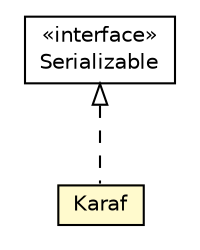 #!/usr/local/bin/dot
#
# Class diagram 
# Generated by UMLGraph version R5_6-24-gf6e263 (http://www.umlgraph.org/)
#

digraph G {
	edge [fontname="Helvetica",fontsize=10,labelfontname="Helvetica",labelfontsize=10];
	node [fontname="Helvetica",fontsize=10,shape=plaintext];
	nodesep=0.25;
	ranksep=0.5;
	// org.universAAL.middleware.managers.deploy.uapp.model.DeploymentUnit.ContainerUnit.Karaf
	c3411968 [label=<<table title="org.universAAL.middleware.managers.deploy.uapp.model.DeploymentUnit.ContainerUnit.Karaf" border="0" cellborder="1" cellspacing="0" cellpadding="2" port="p" bgcolor="lemonChiffon" href="./DeploymentUnit.ContainerUnit.Karaf.html">
		<tr><td><table border="0" cellspacing="0" cellpadding="1">
<tr><td align="center" balign="center"> Karaf </td></tr>
		</table></td></tr>
		</table>>, URL="./DeploymentUnit.ContainerUnit.Karaf.html", fontname="Helvetica", fontcolor="black", fontsize=10.0];
	//org.universAAL.middleware.managers.deploy.uapp.model.DeploymentUnit.ContainerUnit.Karaf implements java.io.Serializable
	c3414639:p -> c3411968:p [dir=back,arrowtail=empty,style=dashed];
	// java.io.Serializable
	c3414639 [label=<<table title="java.io.Serializable" border="0" cellborder="1" cellspacing="0" cellpadding="2" port="p" href="http://java.sun.com/j2se/1.4.2/docs/api/java/io/Serializable.html">
		<tr><td><table border="0" cellspacing="0" cellpadding="1">
<tr><td align="center" balign="center"> &#171;interface&#187; </td></tr>
<tr><td align="center" balign="center"> Serializable </td></tr>
		</table></td></tr>
		</table>>, URL="http://java.sun.com/j2se/1.4.2/docs/api/java/io/Serializable.html", fontname="Helvetica", fontcolor="black", fontsize=10.0];
}

